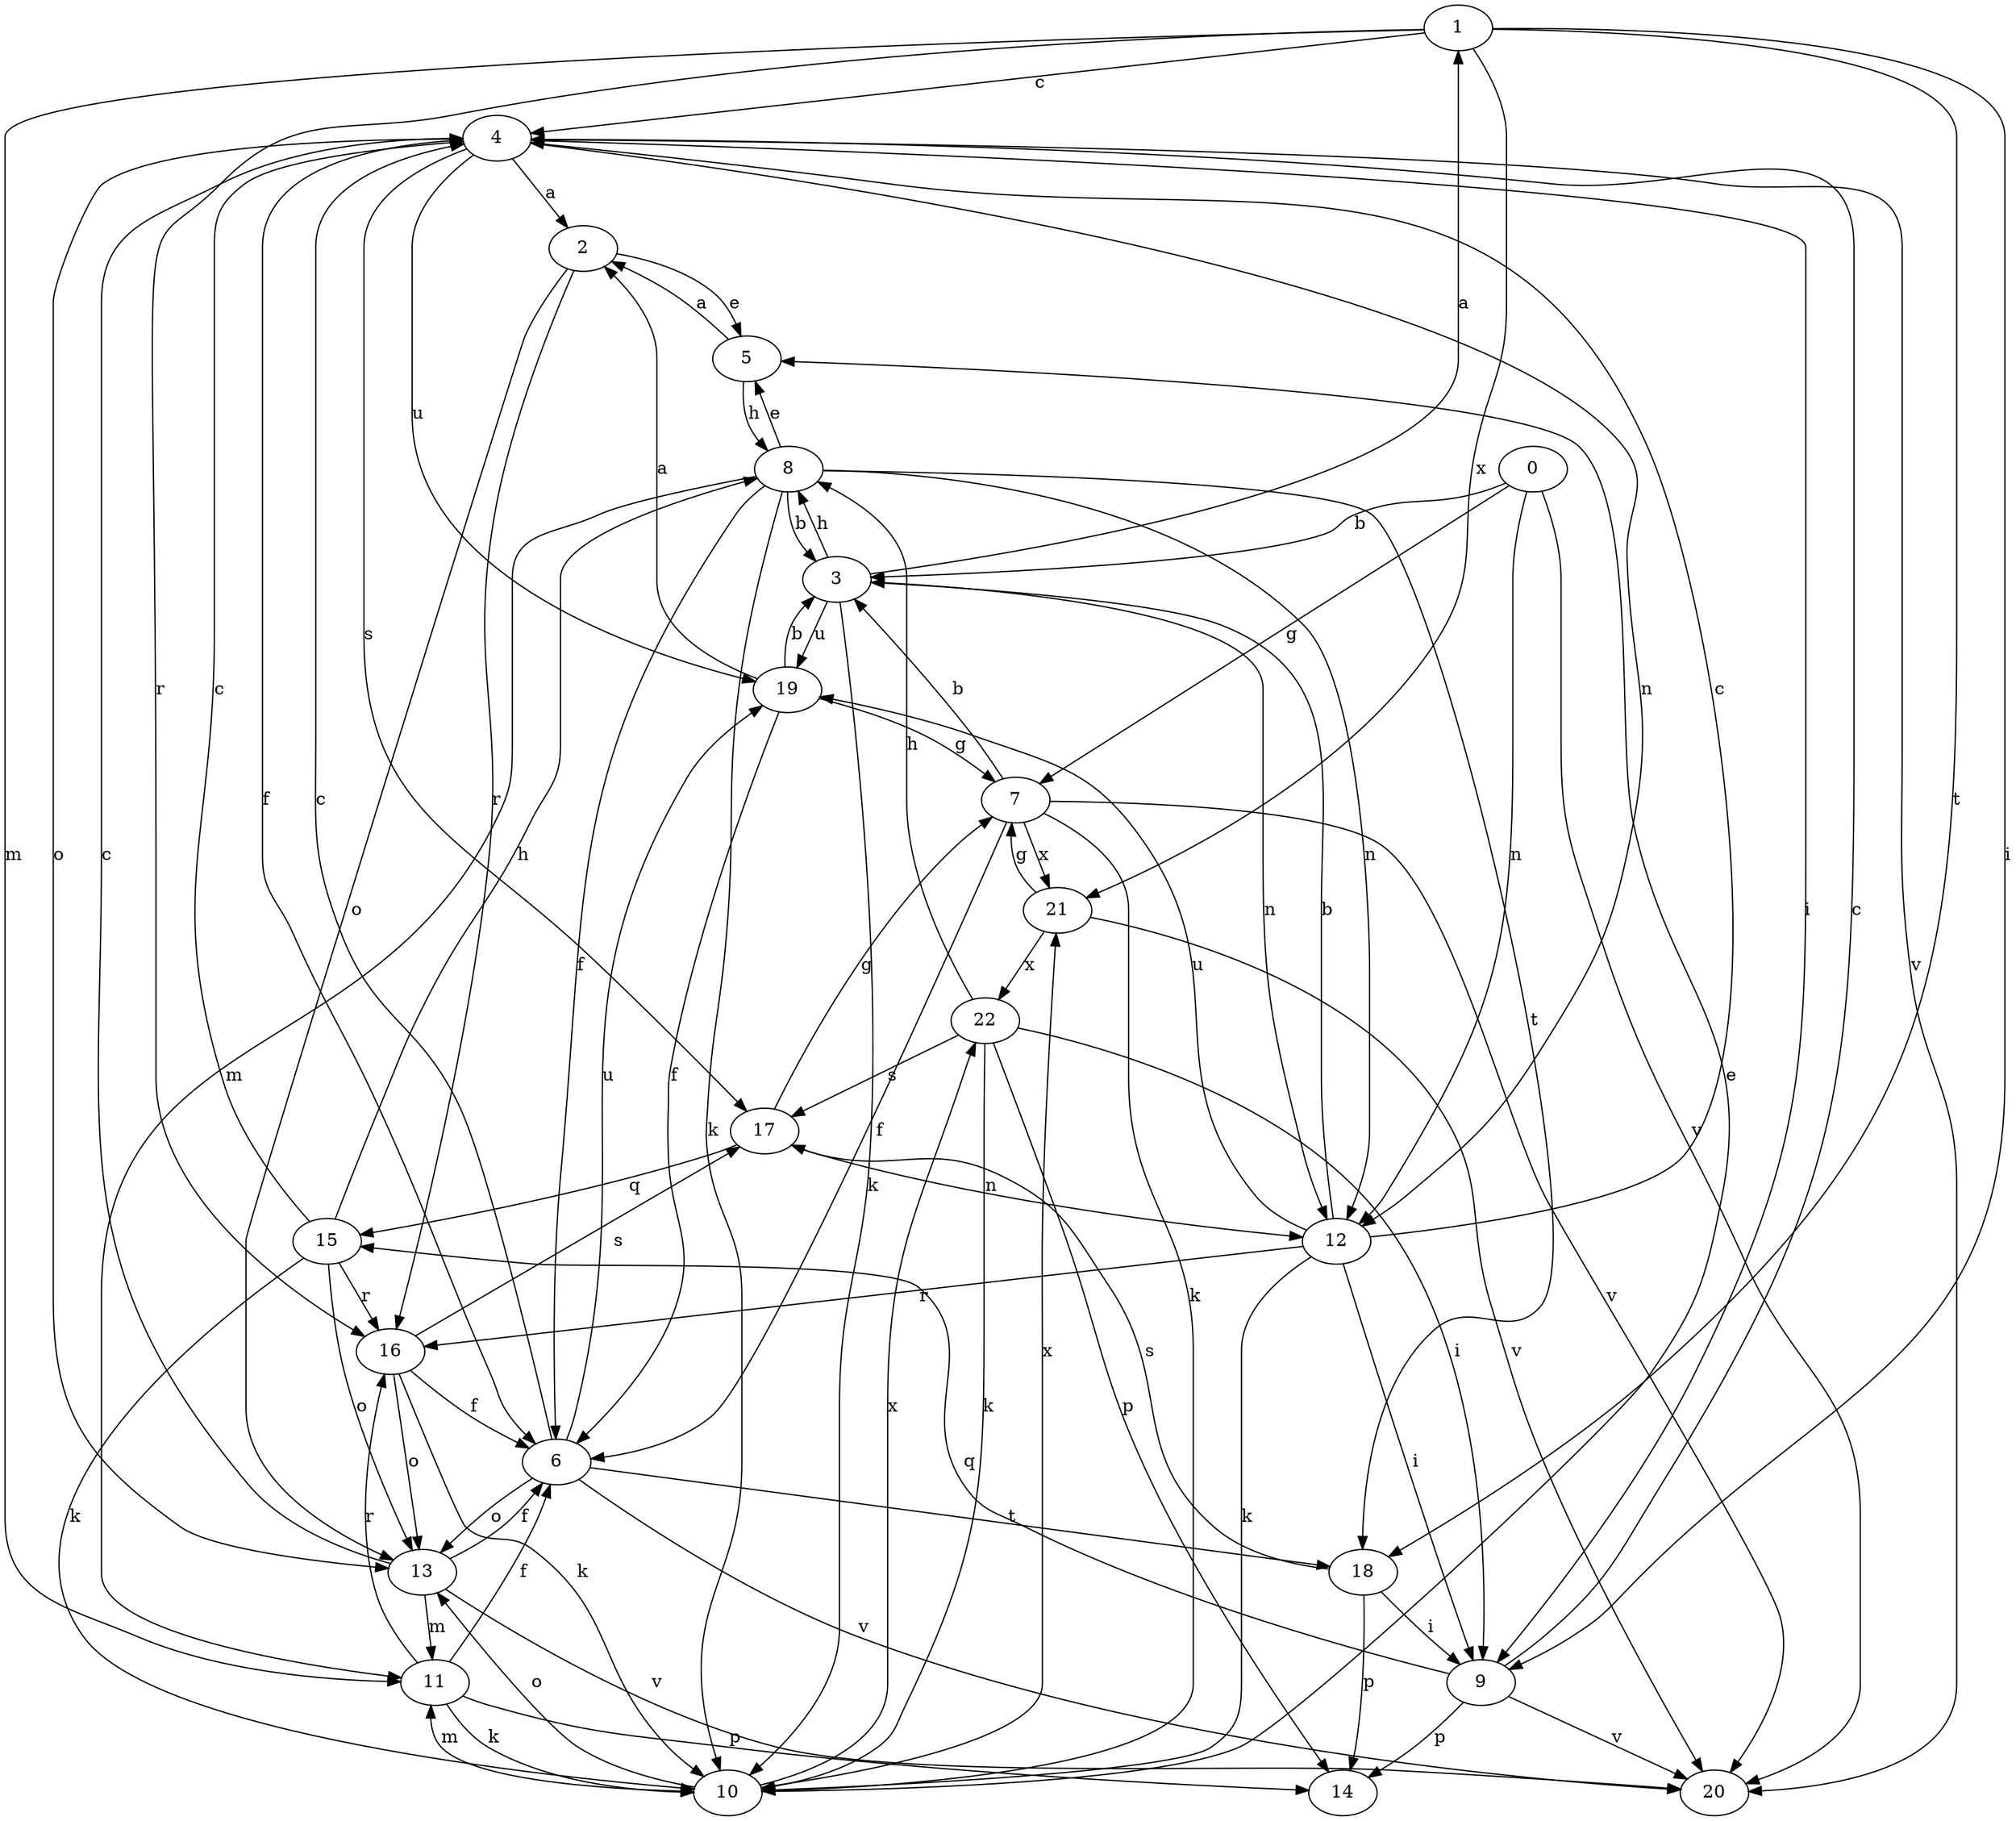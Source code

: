 strict digraph  {
1;
2;
3;
4;
5;
6;
7;
8;
9;
10;
11;
12;
13;
14;
15;
16;
17;
18;
19;
20;
21;
0;
22;
1 -> 4  [label=c];
1 -> 9  [label=i];
1 -> 11  [label=m];
1 -> 16  [label=r];
1 -> 18  [label=t];
1 -> 21  [label=x];
2 -> 5  [label=e];
2 -> 13  [label=o];
2 -> 16  [label=r];
3 -> 1  [label=a];
3 -> 8  [label=h];
3 -> 10  [label=k];
3 -> 12  [label=n];
3 -> 19  [label=u];
4 -> 2  [label=a];
4 -> 6  [label=f];
4 -> 9  [label=i];
4 -> 12  [label=n];
4 -> 13  [label=o];
4 -> 17  [label=s];
4 -> 19  [label=u];
4 -> 20  [label=v];
5 -> 2  [label=a];
5 -> 8  [label=h];
6 -> 4  [label=c];
6 -> 13  [label=o];
6 -> 18  [label=t];
6 -> 19  [label=u];
6 -> 20  [label=v];
7 -> 3  [label=b];
7 -> 6  [label=f];
7 -> 10  [label=k];
7 -> 20  [label=v];
7 -> 21  [label=x];
8 -> 3  [label=b];
8 -> 5  [label=e];
8 -> 6  [label=f];
8 -> 10  [label=k];
8 -> 11  [label=m];
8 -> 12  [label=n];
8 -> 18  [label=t];
9 -> 4  [label=c];
9 -> 14  [label=p];
9 -> 15  [label=q];
9 -> 20  [label=v];
10 -> 5  [label=e];
10 -> 11  [label=m];
10 -> 13  [label=o];
10 -> 21  [label=x];
10 -> 22  [label=x];
11 -> 6  [label=f];
11 -> 10  [label=k];
11 -> 14  [label=p];
11 -> 16  [label=r];
12 -> 3  [label=b];
12 -> 4  [label=c];
12 -> 9  [label=i];
12 -> 10  [label=k];
12 -> 16  [label=r];
12 -> 19  [label=u];
13 -> 4  [label=c];
13 -> 6  [label=f];
13 -> 11  [label=m];
13 -> 20  [label=v];
15 -> 4  [label=c];
15 -> 8  [label=h];
15 -> 10  [label=k];
15 -> 13  [label=o];
15 -> 16  [label=r];
16 -> 6  [label=f];
16 -> 10  [label=k];
16 -> 13  [label=o];
16 -> 17  [label=s];
17 -> 7  [label=g];
17 -> 12  [label=n];
17 -> 15  [label=q];
18 -> 9  [label=i];
18 -> 14  [label=p];
18 -> 17  [label=s];
19 -> 2  [label=a];
19 -> 3  [label=b];
19 -> 6  [label=f];
19 -> 7  [label=g];
21 -> 7  [label=g];
21 -> 20  [label=v];
21 -> 22  [label=x];
0 -> 3  [label=b];
0 -> 7  [label=g];
0 -> 12  [label=n];
0 -> 20  [label=v];
22 -> 8  [label=h];
22 -> 9  [label=i];
22 -> 10  [label=k];
22 -> 14  [label=p];
22 -> 17  [label=s];
}

